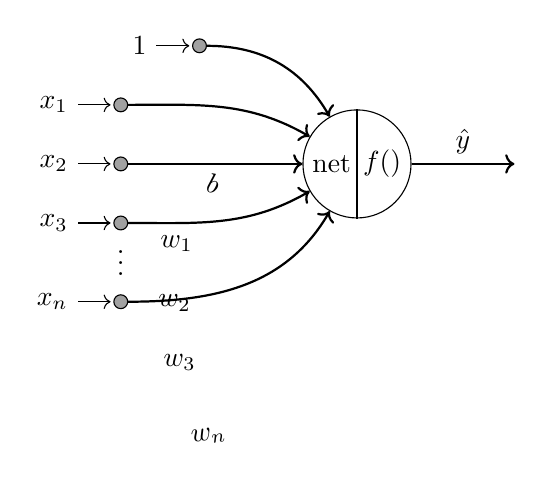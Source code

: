 \tikzstyle{inputNode}=[draw,circle,minimum size=5pt,inner sep=0pt,fill=gray!74]
\tikzstyle{stateTransition}=[->, thick]
\tikzstyle{every pin edge}=[<-,shorten <=1pt]

\tikzset{
    pics/circle vertically split/.style 2 args = {
       code = {
       \node[inner sep=2pt,left,text opacity=1] (-left) {#1};
       \node[inner sep=2pt,right] (-right) {#2};
         \path let
              \p1 = ($(-left.north west) - (-left.east)$),
              \p2 = ($(-right.west) - (-right.south east)$),
              \n1 = {max(veclen(\p1), veclen(\p2))*2}
           in node[minimum size=\n1, circle, draw] (-shape) at (0,0) {};
         \draw (-shape.north) -- (-shape.south);
       }
    }
}

\draw (0,0) pic (x) {circle vertically split={$\mathrm{net}$}{$f()$}};

\node[inputNode,pin=left:{$1$}] (x0) at (-2, 1.5) {};
\node[inputNode,pin=left:$x_{1}$] (x1) at (-3, 0.75) {};
\node[inputNode,pin=left:$x_{2}$] (x2) at (-3, 0) {};
\node[inputNode,pin=left:$x_{3}$] (x3) at (-3, -0.75) {};
\node[inputNode,pin=left:$x_{n}$] (xn) at (-3, -1.75) {};

\draw[stateTransition] (x0) to[out=0,in=120] node [near start, sloped, above=-2] {$b$} (x-shape);
\draw[stateTransition] (x1) to[out=0,in=150] node [near start, sloped, above=-2] {$w_1$} (x-shape);
\draw[stateTransition] (x2) to[out=0,in=180] node [near start, sloped, above=-2] {$w_2$} (x-shape);
\draw[stateTransition] (x3) to[out=0,in=210] node [near start, sloped, above=-2] {$w_3$} (x-shape);
\draw[stateTransition] (xn) to[out=0,in=240] node [near start, sloped, above=-2] {$w_n$} (x-shape);
\draw[stateTransition] (x-shape) -- (2,0) node [midway,above=-0.cm] {$\hat{y}$};
\node (dots) at (-3, -1.15) {$\vdots$};
